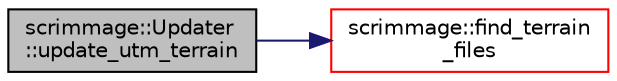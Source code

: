 digraph "scrimmage::Updater::update_utm_terrain"
{
 // LATEX_PDF_SIZE
  edge [fontname="Helvetica",fontsize="10",labelfontname="Helvetica",labelfontsize="10"];
  node [fontname="Helvetica",fontsize="10",shape=record];
  rankdir="LR";
  Node1 [label="scrimmage::Updater\l::update_utm_terrain",height=0.2,width=0.4,color="black", fillcolor="grey75", style="filled", fontcolor="black",tooltip=" "];
  Node1 -> Node2 [color="midnightblue",fontsize="10",style="solid",fontname="Helvetica"];
  Node2 [label="scrimmage::find_terrain\l_files",height=0.2,width=0.4,color="red", fillcolor="white", style="filled",URL="$namespacescrimmage.html#a05456454f4473e05ad45e7175c130ff2",tooltip=" "];
}
